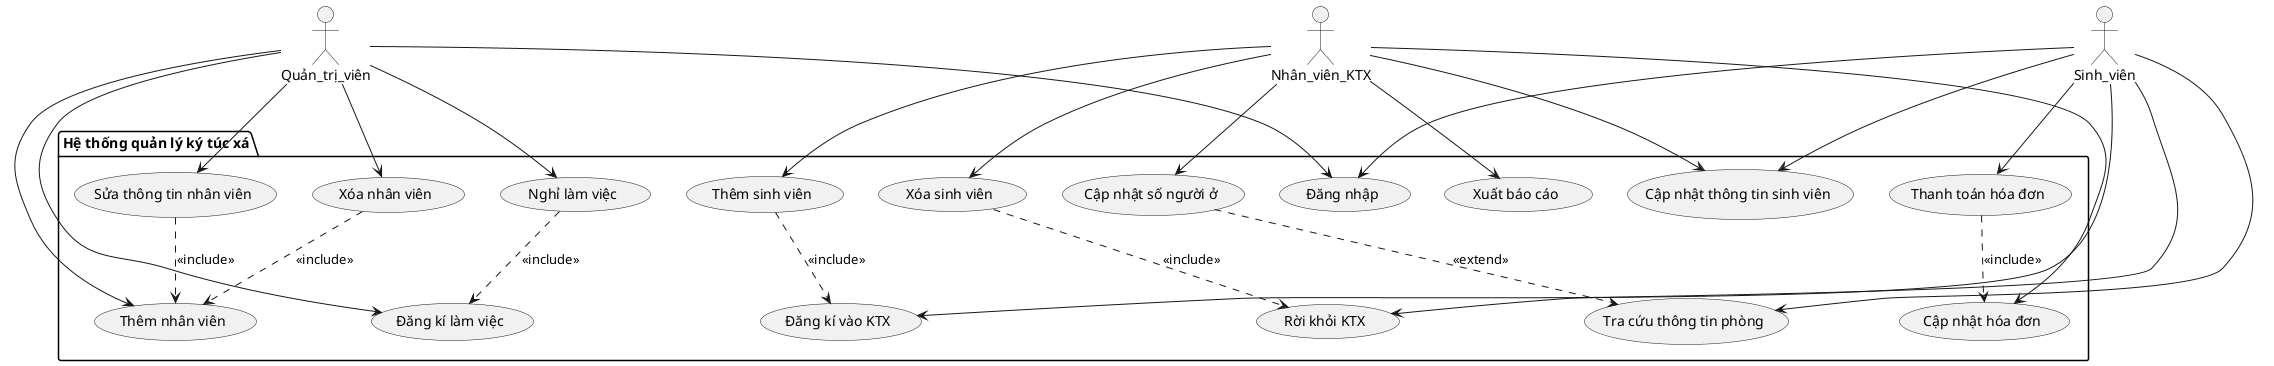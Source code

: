 @startuml
actor Quản_trị_viên
actor Nhân_viên_KTX
actor Sinh_viên

package "Hệ thống quản lý ký túc xá" {
    usecase "Đăng nhập" as UC1

    usecase "Thêm nhân viên" as UC2
    usecase "Xóa nhân viên" as UC3
    usecase "Sửa thông tin nhân viên" as UC4
    usecase "Nghỉ làm việc" as UC5
    usecase "Đăng kí làm việc" as UC6

    usecase "Thêm sinh viên" as UC7
    usecase "Xóa sinh viên" as UC8
    usecase "Cập nhật thông tin sinh viên" as UC9

    usecase "Đăng kí vào KTX" as UC10
    usecase "Rời khỏi KTX" as UC11

    usecase "Cập nhật hóa đơn" as UC12
    usecase "Thanh toán hóa đơn" as UC13

    usecase "Cập nhật số người ở" as UC14
    usecase "Tra cứu thông tin phòng" as UC15

    usecase "Xuất báo cáo" as UC16

    UC3 ..> UC2 : <<include>>
    UC4 ..> UC2 : <<include>>
    UC5 ..> UC6 : <<include>>
    
    UC13 ..> UC12 : <<include>>
    
    UC14 ..> UC15 : <<extend>>
    
    UC7 ..> UC10 : <<include>>
    UC8 ..> UC11 : <<include>>
}

Quản_trị_viên --> UC1
Quản_trị_viên --> UC2
Quản_trị_viên --> UC3
Quản_trị_viên --> UC4
Quản_trị_viên --> UC5
Quản_trị_viên --> UC6

Nhân_viên_KTX --> UC7
Nhân_viên_KTX --> UC8
Nhân_viên_KTX --> UC9
Nhân_viên_KTX --> UC12
Nhân_viên_KTX --> UC14
Nhân_viên_KTX --> UC16

Sinh_viên --> UC1
Sinh_viên --> UC10
Sinh_viên --> UC11
Sinh_viên --> UC9
Sinh_viên --> UC13
Sinh_viên --> UC15

@enduml
